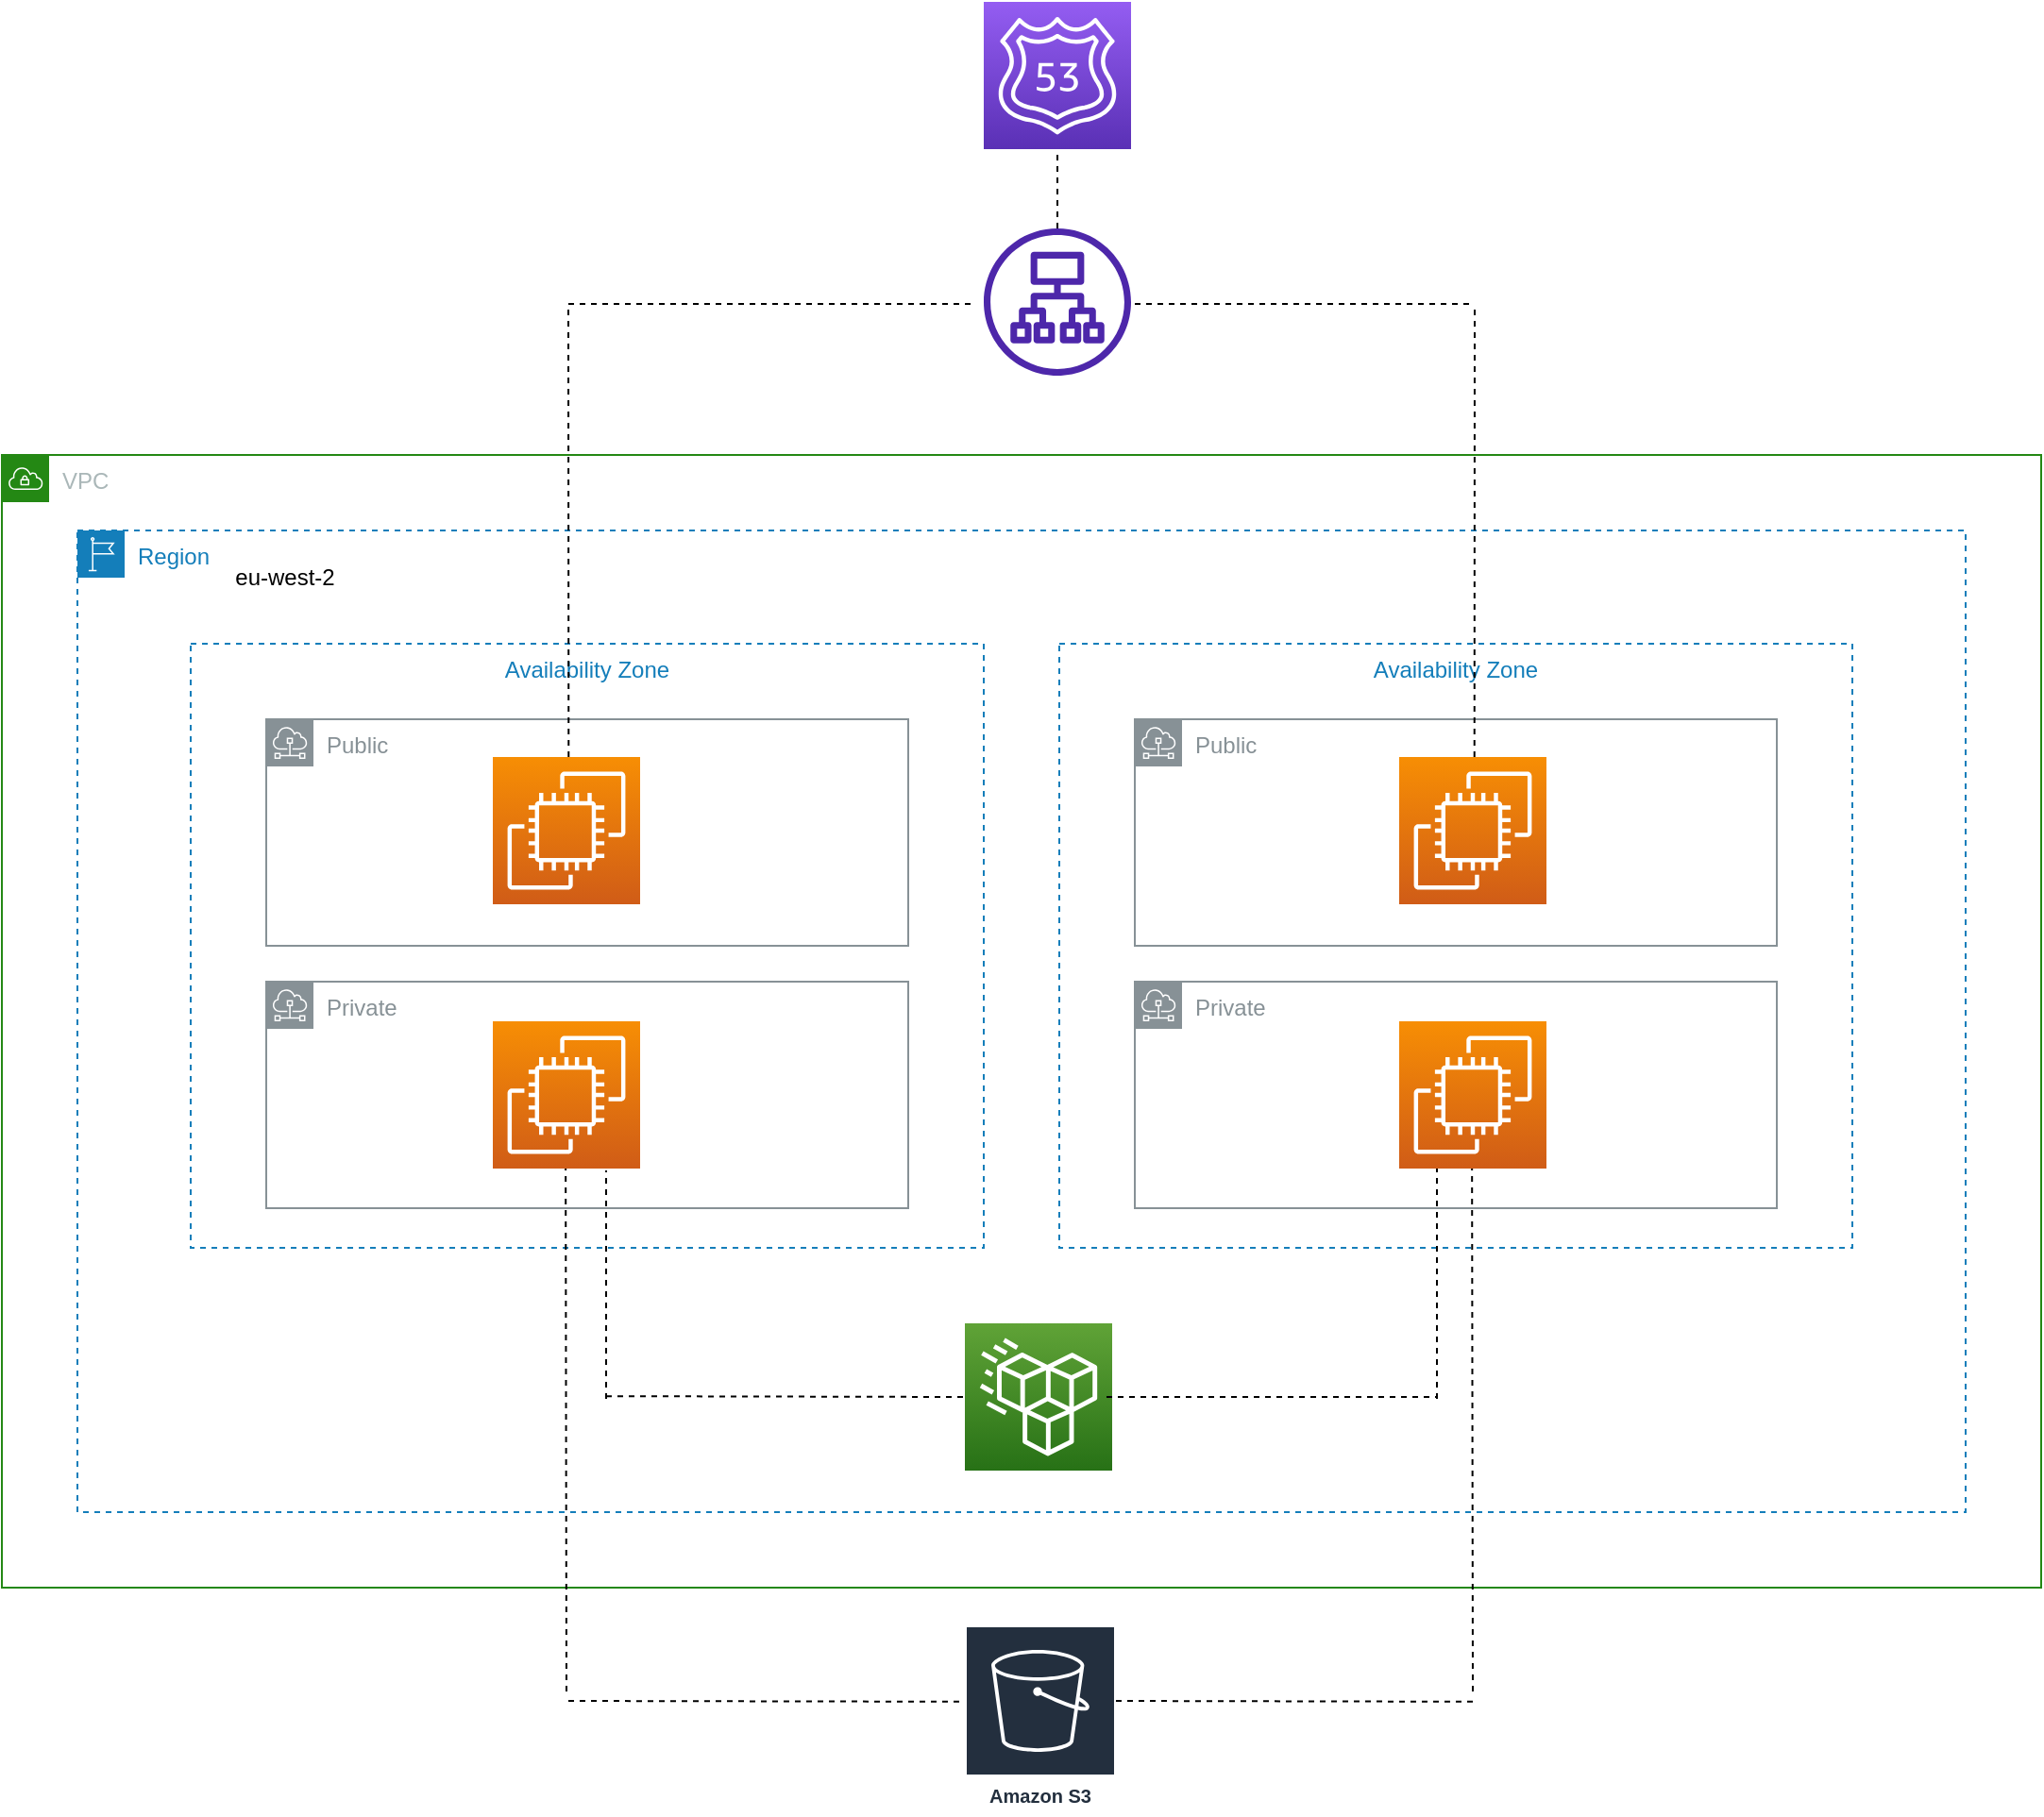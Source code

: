 <mxfile version="20.5.3" type="github"><diagram id="9AL0e-qM06q9D_0BJLEs" name="Page-1"><mxGraphModel dx="1590" dy="771" grid="1" gridSize="5" guides="1" tooltips="1" connect="0" arrows="0" fold="1" page="1" pageScale="1" pageWidth="1169" pageHeight="827" math="0" shadow="0"><root><mxCell id="0"/><mxCell id="1" parent="0"/><mxCell id="PSsWQGHh_uAdmonaR9B--15" value="VPC" style="points=[[0,0],[0.25,0],[0.5,0],[0.75,0],[1,0],[1,0.25],[1,0.5],[1,0.75],[1,1],[0.75,1],[0.5,1],[0.25,1],[0,1],[0,0.75],[0,0.5],[0,0.25]];outlineConnect=0;gradientColor=none;html=1;whiteSpace=wrap;fontSize=12;fontStyle=0;container=1;pointerEvents=0;collapsible=0;recursiveResize=0;shape=mxgraph.aws4.group;grIcon=mxgraph.aws4.group_vpc;strokeColor=#248814;fillColor=none;verticalAlign=top;align=left;spacingLeft=30;fontColor=#AAB7B8;dashed=0;" parent="1" vertex="1"><mxGeometry x="40" y="260" width="1080" height="600" as="geometry"/></mxCell><mxCell id="mk0Hto-LjzzYLw3nIbz6-2" value="Region" style="points=[[0,0],[0.25,0],[0.5,0],[0.75,0],[1,0],[1,0.25],[1,0.5],[1,0.75],[1,1],[0.75,1],[0.5,1],[0.25,1],[0,1],[0,0.75],[0,0.5],[0,0.25]];outlineConnect=0;gradientColor=none;html=1;whiteSpace=wrap;fontSize=12;fontStyle=0;container=1;pointerEvents=0;collapsible=0;recursiveResize=0;shape=mxgraph.aws4.group;grIcon=mxgraph.aws4.group_region;strokeColor=#147EBA;fillColor=none;verticalAlign=top;align=left;spacingLeft=30;fontColor=#147EBA;dashed=1;" parent="PSsWQGHh_uAdmonaR9B--15" vertex="1"><mxGeometry x="40" y="40" width="1000" height="520" as="geometry"/></mxCell><mxCell id="mk0Hto-LjzzYLw3nIbz6-3" value="eu-west-2" style="text;html=1;strokeColor=none;fillColor=none;align=center;verticalAlign=middle;whiteSpace=wrap;rounded=0;" parent="mk0Hto-LjzzYLw3nIbz6-2" vertex="1"><mxGeometry x="80" y="10" width="60" height="30" as="geometry"/></mxCell><mxCell id="mk0Hto-LjzzYLw3nIbz6-4" value="Availability Zone" style="fillColor=none;strokeColor=#147EBA;dashed=1;verticalAlign=top;fontStyle=0;fontColor=#147EBA;" parent="mk0Hto-LjzzYLw3nIbz6-2" vertex="1"><mxGeometry x="60" y="60" width="420" height="320" as="geometry"/></mxCell><mxCell id="mk0Hto-LjzzYLw3nIbz6-5" value="Availability Zone" style="fillColor=none;strokeColor=#147EBA;dashed=1;verticalAlign=top;fontStyle=0;fontColor=#147EBA;" parent="mk0Hto-LjzzYLw3nIbz6-2" vertex="1"><mxGeometry x="520" y="60" width="420" height="320" as="geometry"/></mxCell><mxCell id="mk0Hto-LjzzYLw3nIbz6-6" value="" style="sketch=0;points=[[0,0,0],[0.25,0,0],[0.5,0,0],[0.75,0,0],[1,0,0],[0,1,0],[0.25,1,0],[0.5,1,0],[0.75,1,0],[1,1,0],[0,0.25,0],[0,0.5,0],[0,0.75,0],[1,0.25,0],[1,0.5,0],[1,0.75,0]];outlineConnect=0;fontColor=#232F3E;gradientColor=#F78E04;gradientDirection=north;fillColor=#D05C17;strokeColor=#ffffff;dashed=0;verticalLabelPosition=bottom;verticalAlign=top;align=center;html=1;fontSize=12;fontStyle=0;aspect=fixed;shape=mxgraph.aws4.resourceIcon;resIcon=mxgraph.aws4.ec2;" parent="mk0Hto-LjzzYLw3nIbz6-2" vertex="1"><mxGeometry x="220" y="120" width="78" height="78" as="geometry"/></mxCell><mxCell id="mk0Hto-LjzzYLw3nIbz6-7" value="" style="sketch=0;points=[[0,0,0],[0.25,0,0],[0.5,0,0],[0.75,0,0],[1,0,0],[0,1,0],[0.25,1,0],[0.5,1,0],[0.75,1,0],[1,1,0],[0,0.25,0],[0,0.5,0],[0,0.75,0],[1,0.25,0],[1,0.5,0],[1,0.75,0]];outlineConnect=0;fontColor=#232F3E;gradientColor=#F78E04;gradientDirection=north;fillColor=#D05C17;strokeColor=#ffffff;dashed=0;verticalLabelPosition=bottom;verticalAlign=top;align=center;html=1;fontSize=12;fontStyle=0;aspect=fixed;shape=mxgraph.aws4.resourceIcon;resIcon=mxgraph.aws4.ec2;" parent="mk0Hto-LjzzYLw3nIbz6-2" vertex="1"><mxGeometry x="220" y="260" width="78" height="78" as="geometry"/></mxCell><mxCell id="mk0Hto-LjzzYLw3nIbz6-8" value="" style="sketch=0;points=[[0,0,0],[0.25,0,0],[0.5,0,0],[0.75,0,0],[1,0,0],[0,1,0],[0.25,1,0],[0.5,1,0],[0.75,1,0],[1,1,0],[0,0.25,0],[0,0.5,0],[0,0.75,0],[1,0.25,0],[1,0.5,0],[1,0.75,0]];outlineConnect=0;fontColor=#232F3E;gradientColor=#F78E04;gradientDirection=north;fillColor=#D05C17;strokeColor=#ffffff;dashed=0;verticalLabelPosition=bottom;verticalAlign=top;align=center;html=1;fontSize=12;fontStyle=0;aspect=fixed;shape=mxgraph.aws4.resourceIcon;resIcon=mxgraph.aws4.ec2;" parent="mk0Hto-LjzzYLw3nIbz6-2" vertex="1"><mxGeometry x="700" y="120" width="78" height="78" as="geometry"/></mxCell><mxCell id="mk0Hto-LjzzYLw3nIbz6-9" value="" style="sketch=0;points=[[0,0,0],[0.25,0,0],[0.5,0,0],[0.75,0,0],[1,0,0],[0,1,0],[0.25,1,0],[0.5,1,0],[0.75,1,0],[1,1,0],[0,0.25,0],[0,0.5,0],[0,0.75,0],[1,0.25,0],[1,0.5,0],[1,0.75,0]];outlineConnect=0;fontColor=#232F3E;gradientColor=#F78E04;gradientDirection=north;fillColor=#D05C17;strokeColor=#ffffff;dashed=0;verticalLabelPosition=bottom;verticalAlign=top;align=center;html=1;fontSize=12;fontStyle=0;aspect=fixed;shape=mxgraph.aws4.resourceIcon;resIcon=mxgraph.aws4.ec2;" parent="mk0Hto-LjzzYLw3nIbz6-2" vertex="1"><mxGeometry x="700" y="260" width="78" height="78" as="geometry"/></mxCell><mxCell id="mk0Hto-LjzzYLw3nIbz6-11" value="Public" style="sketch=0;outlineConnect=0;gradientColor=none;html=1;whiteSpace=wrap;fontSize=12;fontStyle=0;shape=mxgraph.aws4.group;grIcon=mxgraph.aws4.group_subnet;strokeColor=#879196;fillColor=none;verticalAlign=top;align=left;spacingLeft=30;fontColor=#879196;dashed=0;" parent="mk0Hto-LjzzYLw3nIbz6-2" vertex="1"><mxGeometry x="100" y="100" width="340" height="120" as="geometry"/></mxCell><mxCell id="mk0Hto-LjzzYLw3nIbz6-12" value="Private" style="sketch=0;outlineConnect=0;gradientColor=none;html=1;whiteSpace=wrap;fontSize=12;fontStyle=0;shape=mxgraph.aws4.group;grIcon=mxgraph.aws4.group_subnet;strokeColor=#879196;fillColor=none;verticalAlign=top;align=left;spacingLeft=30;fontColor=#879196;dashed=0;" parent="mk0Hto-LjzzYLw3nIbz6-2" vertex="1"><mxGeometry x="100" y="239" width="340" height="120" as="geometry"/></mxCell><mxCell id="mk0Hto-LjzzYLw3nIbz6-13" value="Public" style="sketch=0;outlineConnect=0;gradientColor=none;html=1;whiteSpace=wrap;fontSize=12;fontStyle=0;shape=mxgraph.aws4.group;grIcon=mxgraph.aws4.group_subnet;strokeColor=#879196;fillColor=none;verticalAlign=top;align=left;spacingLeft=30;fontColor=#879196;dashed=0;" parent="mk0Hto-LjzzYLw3nIbz6-2" vertex="1"><mxGeometry x="560" y="100" width="340" height="120" as="geometry"/></mxCell><mxCell id="mk0Hto-LjzzYLw3nIbz6-14" value="Private" style="sketch=0;outlineConnect=0;gradientColor=none;html=1;whiteSpace=wrap;fontSize=12;fontStyle=0;shape=mxgraph.aws4.group;grIcon=mxgraph.aws4.group_subnet;strokeColor=#879196;fillColor=none;verticalAlign=top;align=left;spacingLeft=30;fontColor=#879196;dashed=0;" parent="mk0Hto-LjzzYLw3nIbz6-2" vertex="1"><mxGeometry x="560" y="239" width="340" height="120" as="geometry"/></mxCell><mxCell id="mk0Hto-LjzzYLw3nIbz6-19" value="" style="sketch=0;points=[[0,0,0],[0.25,0,0],[0.5,0,0],[0.75,0,0],[1,0,0],[0,1,0],[0.25,1,0],[0.5,1,0],[0.75,1,0],[1,1,0],[0,0.25,0],[0,0.5,0],[0,0.75,0],[1,0.25,0],[1,0.5,0],[1,0.75,0]];outlineConnect=0;fontColor=#232F3E;gradientColor=#60A337;gradientDirection=north;fillColor=#277116;strokeColor=#ffffff;dashed=0;verticalLabelPosition=bottom;verticalAlign=top;align=center;html=1;fontSize=12;fontStyle=0;aspect=fixed;shape=mxgraph.aws4.resourceIcon;resIcon=mxgraph.aws4.efs_standard;" parent="mk0Hto-LjzzYLw3nIbz6-2" vertex="1"><mxGeometry x="470" y="420" width="78" height="78" as="geometry"/></mxCell><mxCell id="mk0Hto-LjzzYLw3nIbz6-29" value="" style="endArrow=none;dashed=1;html=1;rounded=0;" parent="mk0Hto-LjzzYLw3nIbz6-2" edge="1"><mxGeometry width="50" height="50" relative="1" as="geometry"><mxPoint x="259" y="615" as="sourcePoint"/><mxPoint x="258.58" y="338" as="targetPoint"/></mxGeometry></mxCell><mxCell id="mk0Hto-LjzzYLw3nIbz6-30" value="" style="endArrow=none;dashed=1;html=1;rounded=0;" parent="mk0Hto-LjzzYLw3nIbz6-2" edge="1"><mxGeometry width="50" height="50" relative="1" as="geometry"><mxPoint x="739" y="615" as="sourcePoint"/><mxPoint x="738.58" y="338" as="targetPoint"/></mxGeometry></mxCell><mxCell id="mk0Hto-LjzzYLw3nIbz6-31" value="" style="endArrow=none;dashed=1;html=1;rounded=0;" parent="mk0Hto-LjzzYLw3nIbz6-2" edge="1"><mxGeometry width="50" height="50" relative="1" as="geometry"><mxPoint x="280" y="460" as="sourcePoint"/><mxPoint x="280.0" y="338.98" as="targetPoint"/></mxGeometry></mxCell><mxCell id="mk0Hto-LjzzYLw3nIbz6-32" value="" style="endArrow=none;dashed=1;html=1;rounded=0;" parent="mk0Hto-LjzzYLw3nIbz6-2" edge="1"><mxGeometry width="50" height="50" relative="1" as="geometry"><mxPoint x="720" y="460" as="sourcePoint"/><mxPoint x="720" y="338" as="targetPoint"/></mxGeometry></mxCell><mxCell id="mk0Hto-LjzzYLw3nIbz6-33" value="" style="endArrow=none;dashed=1;html=1;rounded=0;" parent="mk0Hto-LjzzYLw3nIbz6-2" edge="1"><mxGeometry width="50" height="50" relative="1" as="geometry"><mxPoint x="280" y="458.58" as="sourcePoint"/><mxPoint x="470" y="459" as="targetPoint"/></mxGeometry></mxCell><mxCell id="mk0Hto-LjzzYLw3nIbz6-34" value="" style="endArrow=none;dashed=1;html=1;rounded=0;" parent="mk0Hto-LjzzYLw3nIbz6-2" edge="1"><mxGeometry width="50" height="50" relative="1" as="geometry"><mxPoint x="545" y="459" as="sourcePoint"/><mxPoint x="720" y="459" as="targetPoint"/></mxGeometry></mxCell><mxCell id="PSsWQGHh_uAdmonaR9B--28" value="" style="sketch=0;points=[[0,0,0],[0.25,0,0],[0.5,0,0],[0.75,0,0],[1,0,0],[0,1,0],[0.25,1,0],[0.5,1,0],[0.75,1,0],[1,1,0],[0,0.25,0],[0,0.5,0],[0,0.75,0],[1,0.25,0],[1,0.5,0],[1,0.75,0]];outlineConnect=0;fontColor=#232F3E;gradientColor=#945DF2;gradientDirection=north;fillColor=#5A30B5;strokeColor=#ffffff;dashed=0;verticalLabelPosition=bottom;verticalAlign=top;align=center;html=1;fontSize=12;fontStyle=0;aspect=fixed;shape=mxgraph.aws4.resourceIcon;resIcon=mxgraph.aws4.route_53;" parent="1" vertex="1"><mxGeometry x="560" y="20" width="78" height="78" as="geometry"/></mxCell><mxCell id="PSsWQGHh_uAdmonaR9B--33" value="" style="endArrow=none;dashed=1;html=1;rounded=0;entryX=0.5;entryY=1;entryDx=0;entryDy=0;entryPerimeter=0;" parent="1" source="mk0Hto-LjzzYLw3nIbz6-1" target="PSsWQGHh_uAdmonaR9B--28" edge="1"><mxGeometry width="50" height="50" relative="1" as="geometry"><mxPoint x="599" y="145" as="sourcePoint"/><mxPoint x="610" y="105" as="targetPoint"/></mxGeometry></mxCell><mxCell id="mk0Hto-LjzzYLw3nIbz6-1" value="" style="sketch=0;outlineConnect=0;fontColor=#232F3E;gradientColor=none;fillColor=#4D27AA;strokeColor=none;dashed=0;verticalLabelPosition=bottom;verticalAlign=top;align=center;html=1;fontSize=12;fontStyle=0;aspect=fixed;pointerEvents=1;shape=mxgraph.aws4.application_load_balancer;" parent="1" vertex="1"><mxGeometry x="560" y="140" width="78" height="78" as="geometry"/></mxCell><mxCell id="mk0Hto-LjzzYLw3nIbz6-15" value="" style="endArrow=none;dashed=1;html=1;rounded=0;" parent="1" edge="1"><mxGeometry width="50" height="50" relative="1" as="geometry"><mxPoint x="340" y="180" as="sourcePoint"/><mxPoint x="555" y="180" as="targetPoint"/></mxGeometry></mxCell><mxCell id="mk0Hto-LjzzYLw3nIbz6-16" value="" style="endArrow=none;dashed=1;html=1;rounded=0;" parent="1" edge="1"><mxGeometry width="50" height="50" relative="1" as="geometry"><mxPoint x="640" y="180" as="sourcePoint"/><mxPoint x="820" y="180" as="targetPoint"/></mxGeometry></mxCell><mxCell id="mk0Hto-LjzzYLw3nIbz6-17" value="" style="endArrow=none;dashed=1;html=1;rounded=0;exitX=0.471;exitY=0.167;exitDx=0;exitDy=0;exitPerimeter=0;" parent="1" source="mk0Hto-LjzzYLw3nIbz6-11" edge="1"><mxGeometry width="50" height="50" relative="1" as="geometry"><mxPoint x="340" y="235" as="sourcePoint"/><mxPoint x="340" y="180" as="targetPoint"/></mxGeometry></mxCell><mxCell id="mk0Hto-LjzzYLw3nIbz6-18" value="" style="endArrow=none;dashed=1;html=1;rounded=0;exitX=0.529;exitY=0.167;exitDx=0;exitDy=0;exitPerimeter=0;" parent="1" source="mk0Hto-LjzzYLw3nIbz6-13" edge="1"><mxGeometry width="50" height="50" relative="1" as="geometry"><mxPoint x="775" y="250" as="sourcePoint"/><mxPoint x="820" y="180" as="targetPoint"/></mxGeometry></mxCell><mxCell id="mk0Hto-LjzzYLw3nIbz6-23" value="Amazon S3" style="sketch=0;outlineConnect=0;fontColor=#232F3E;gradientColor=none;strokeColor=#ffffff;fillColor=#232F3E;dashed=0;verticalLabelPosition=middle;verticalAlign=bottom;align=center;html=1;whiteSpace=wrap;fontSize=10;fontStyle=1;spacing=3;shape=mxgraph.aws4.productIcon;prIcon=mxgraph.aws4.s3;" parent="1" vertex="1"><mxGeometry x="550" y="880" width="80" height="100" as="geometry"/></mxCell><mxCell id="mk0Hto-LjzzYLw3nIbz6-35" value="" style="endArrow=none;dashed=1;html=1;rounded=0;" parent="1" edge="1"><mxGeometry width="50" height="50" relative="1" as="geometry"><mxPoint x="340" y="920" as="sourcePoint"/><mxPoint x="550" y="920.42" as="targetPoint"/></mxGeometry></mxCell><mxCell id="mk0Hto-LjzzYLw3nIbz6-36" value="" style="endArrow=none;dashed=1;html=1;rounded=0;" parent="1" edge="1"><mxGeometry width="50" height="50" relative="1" as="geometry"><mxPoint x="630" y="920.0" as="sourcePoint"/><mxPoint x="820" y="920.42" as="targetPoint"/></mxGeometry></mxCell></root></mxGraphModel></diagram></mxfile>